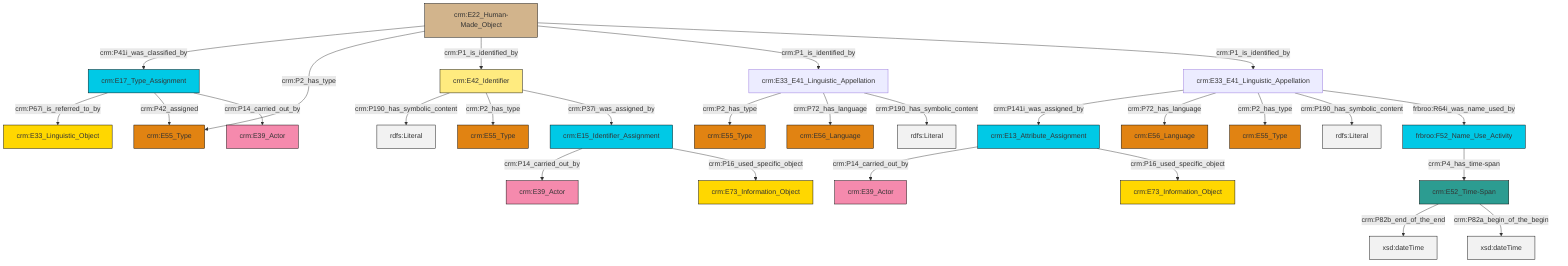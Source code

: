 graph TD
classDef Literal fill:#f2f2f2,stroke:#000000;
classDef CRM_Entity fill:#FFFFFF,stroke:#000000;
classDef Temporal_Entity fill:#00C9E6, stroke:#000000;
classDef Type fill:#E18312, stroke:#000000;
classDef Time-Span fill:#2C9C91, stroke:#000000;
classDef Appellation fill:#FFEB7F, stroke:#000000;
classDef Place fill:#008836, stroke:#000000;
classDef Persistent_Item fill:#B266B2, stroke:#000000;
classDef Conceptual_Object fill:#FFD700, stroke:#000000;
classDef Physical_Thing fill:#D2B48C, stroke:#000000;
classDef Actor fill:#f58aad, stroke:#000000;
classDef PC_Classes fill:#4ce600, stroke:#000000;
classDef Multi fill:#cccccc,stroke:#000000;

0["crm:E33_E41_Linguistic_Appellation"]:::Default -->|crm:P2_has_type| 1["crm:E55_Type"]:::Type
4["frbroo:F52_Name_Use_Activity"]:::Temporal_Entity -->|crm:P4_has_time-span| 5["crm:E52_Time-Span"]:::Time-Span
6["crm:E15_Identifier_Assignment"]:::Temporal_Entity -->|crm:P14_carried_out_by| 2["crm:E39_Actor"]:::Actor
5["crm:E52_Time-Span"]:::Time-Span -->|crm:P82b_end_of_the_end| 10[xsd:dateTime]:::Literal
14["crm:E42_Identifier"]:::Appellation -->|crm:P190_has_symbolic_content| 15[rdfs:Literal]:::Literal
18["crm:E33_E41_Linguistic_Appellation"]:::Default -->|crm:P141i_was_assigned_by| 21["crm:E13_Attribute_Assignment"]:::Temporal_Entity
18["crm:E33_E41_Linguistic_Appellation"]:::Default -->|crm:P72_has_language| 22["crm:E56_Language"]:::Type
18["crm:E33_E41_Linguistic_Appellation"]:::Default -->|crm:P2_has_type| 26["crm:E55_Type"]:::Type
5["crm:E52_Time-Span"]:::Time-Span -->|crm:P82a_begin_of_the_begin| 27[xsd:dateTime]:::Literal
6["crm:E15_Identifier_Assignment"]:::Temporal_Entity -->|crm:P16_used_specific_object| 23["crm:E73_Information_Object"]:::Conceptual_Object
14["crm:E42_Identifier"]:::Appellation -->|crm:P2_has_type| 28["crm:E55_Type"]:::Type
36["crm:E22_Human-Made_Object"]:::Physical_Thing -->|crm:P41i_was_classified_by| 11["crm:E17_Type_Assignment"]:::Temporal_Entity
36["crm:E22_Human-Made_Object"]:::Physical_Thing -->|crm:P2_has_type| 37["crm:E55_Type"]:::Type
11["crm:E17_Type_Assignment"]:::Temporal_Entity -->|crm:P67i_is_referred_to_by| 16["crm:E33_Linguistic_Object"]:::Conceptual_Object
11["crm:E17_Type_Assignment"]:::Temporal_Entity -->|crm:P42_assigned| 37["crm:E55_Type"]:::Type
21["crm:E13_Attribute_Assignment"]:::Temporal_Entity -->|crm:P14_carried_out_by| 38["crm:E39_Actor"]:::Actor
21["crm:E13_Attribute_Assignment"]:::Temporal_Entity -->|crm:P16_used_specific_object| 32["crm:E73_Information_Object"]:::Conceptual_Object
0["crm:E33_E41_Linguistic_Appellation"]:::Default -->|crm:P72_has_language| 34["crm:E56_Language"]:::Type
14["crm:E42_Identifier"]:::Appellation -->|crm:P37i_was_assigned_by| 6["crm:E15_Identifier_Assignment"]:::Temporal_Entity
36["crm:E22_Human-Made_Object"]:::Physical_Thing -->|crm:P1_is_identified_by| 14["crm:E42_Identifier"]:::Appellation
0["crm:E33_E41_Linguistic_Appellation"]:::Default -->|crm:P190_has_symbolic_content| 44[rdfs:Literal]:::Literal
18["crm:E33_E41_Linguistic_Appellation"]:::Default -->|crm:P190_has_symbolic_content| 45[rdfs:Literal]:::Literal
36["crm:E22_Human-Made_Object"]:::Physical_Thing -->|crm:P1_is_identified_by| 0["crm:E33_E41_Linguistic_Appellation"]:::Default
36["crm:E22_Human-Made_Object"]:::Physical_Thing -->|crm:P1_is_identified_by| 18["crm:E33_E41_Linguistic_Appellation"]:::Default
18["crm:E33_E41_Linguistic_Appellation"]:::Default -->|frbroo:R64i_was_name_used_by| 4["frbroo:F52_Name_Use_Activity"]:::Temporal_Entity
11["crm:E17_Type_Assignment"]:::Temporal_Entity -->|crm:P14_carried_out_by| 41["crm:E39_Actor"]:::Actor